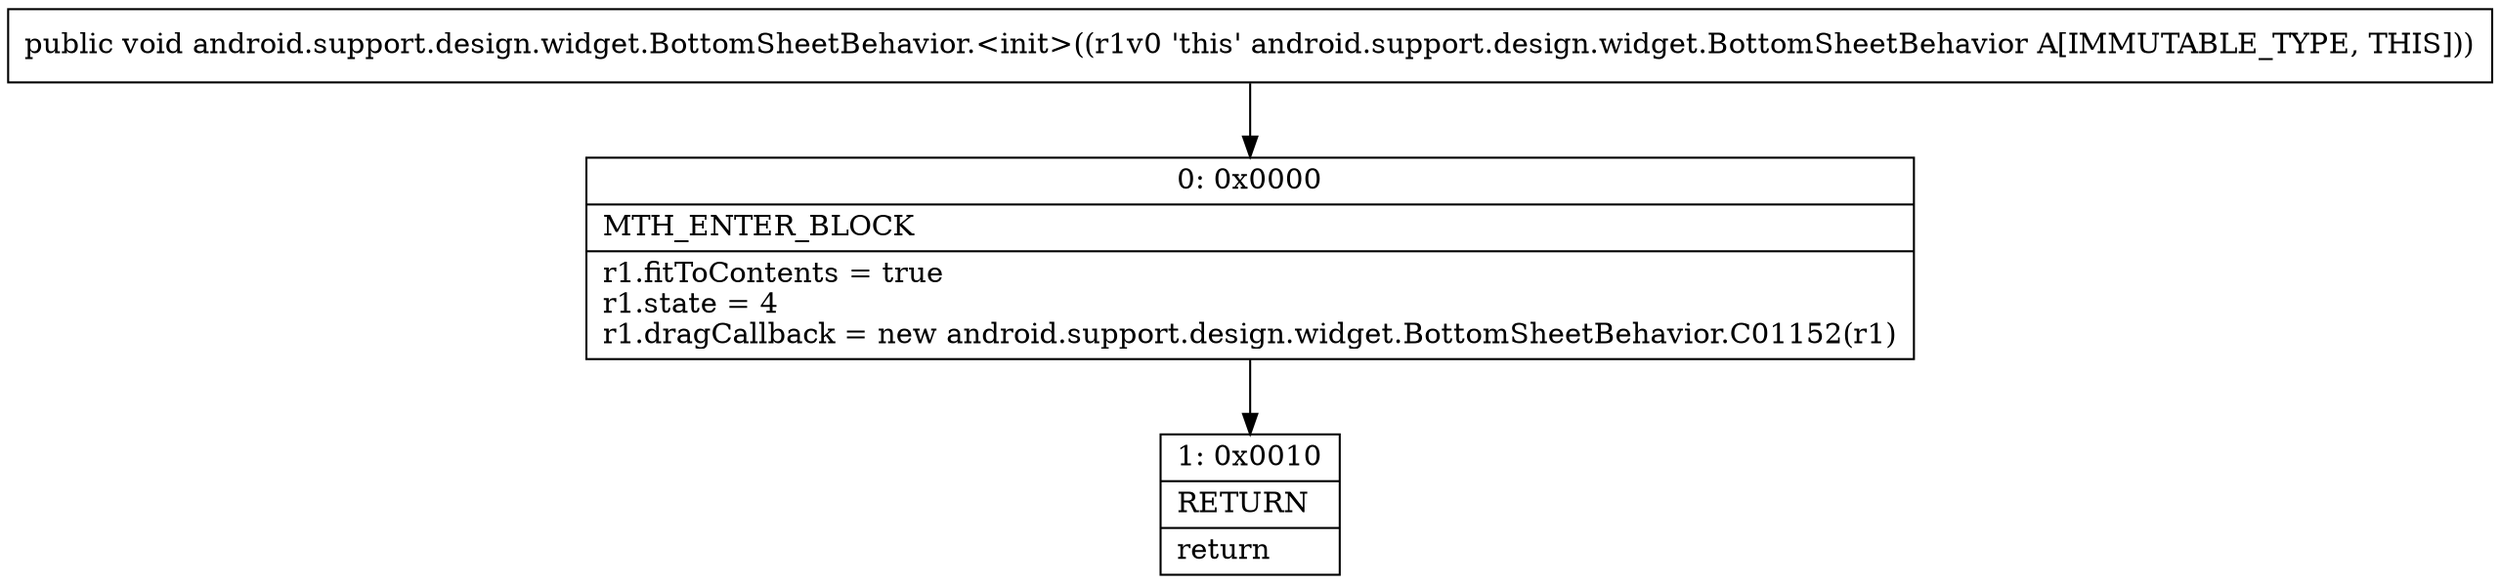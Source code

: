 digraph "CFG forandroid.support.design.widget.BottomSheetBehavior.\<init\>()V" {
Node_0 [shape=record,label="{0\:\ 0x0000|MTH_ENTER_BLOCK\l|r1.fitToContents = true\lr1.state = 4\lr1.dragCallback = new android.support.design.widget.BottomSheetBehavior.C01152(r1)\l}"];
Node_1 [shape=record,label="{1\:\ 0x0010|RETURN\l|return\l}"];
MethodNode[shape=record,label="{public void android.support.design.widget.BottomSheetBehavior.\<init\>((r1v0 'this' android.support.design.widget.BottomSheetBehavior A[IMMUTABLE_TYPE, THIS])) }"];
MethodNode -> Node_0;
Node_0 -> Node_1;
}

